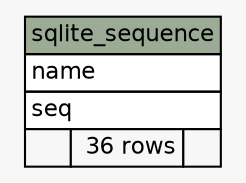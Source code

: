 // dot 2.38.0 on Windows 7 6.1
// SchemaSpy rev 590
digraph "sqlite_sequence" {
  graph [
    rankdir="RL"
    bgcolor="#f7f7f7"
    nodesep="0.18"
    ranksep="0.46"
    fontname="Helvetica"
    fontsize="11"
  ];
  node [
    fontname="Helvetica"
    fontsize="11"
    shape="plaintext"
  ];
  edge [
    arrowsize="0.8"
  ];
  "sqlite_sequence" [
    label=<
    <TABLE BORDER="0" CELLBORDER="1" CELLSPACING="0" BGCOLOR="#ffffff">
      <TR><TD COLSPAN="3" BGCOLOR="#9bab96" ALIGN="CENTER">sqlite_sequence</TD></TR>
      <TR><TD PORT="name" COLSPAN="3" ALIGN="LEFT">name</TD></TR>
      <TR><TD PORT="seq" COLSPAN="3" ALIGN="LEFT">seq</TD></TR>
      <TR><TD ALIGN="LEFT" BGCOLOR="#f7f7f7">  </TD><TD ALIGN="RIGHT" BGCOLOR="#f7f7f7">36 rows</TD><TD ALIGN="RIGHT" BGCOLOR="#f7f7f7">  </TD></TR>
    </TABLE>>
    URL="tables/sqlite_sequence.html"
    tooltip="sqlite_sequence"
  ];
}

